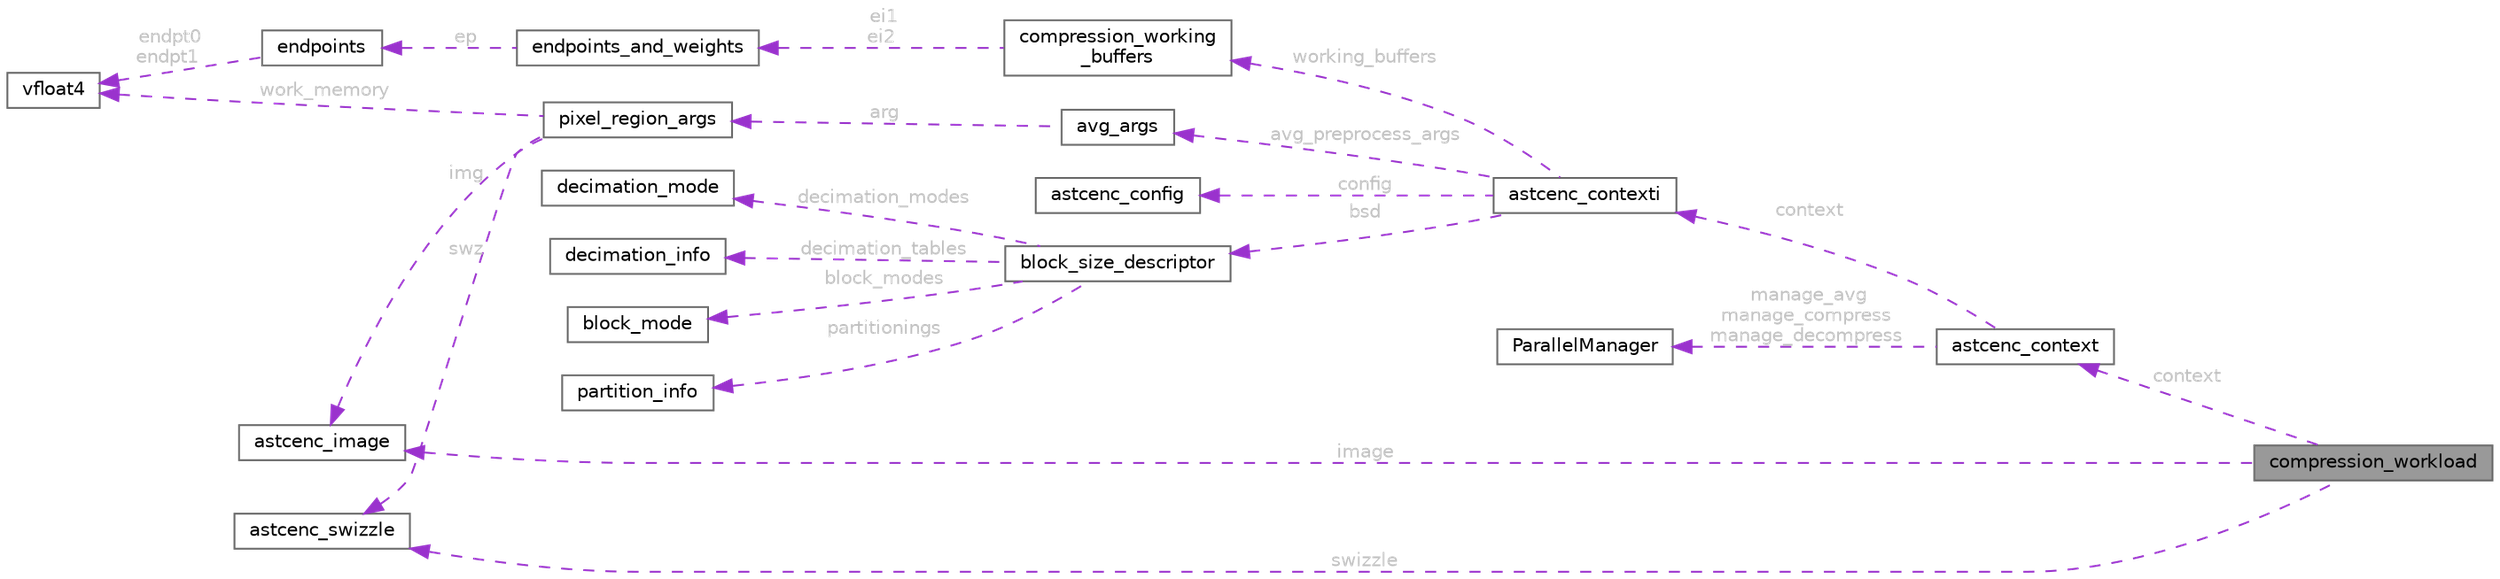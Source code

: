 digraph "compression_workload"
{
 // LATEX_PDF_SIZE
  bgcolor="transparent";
  edge [fontname=Helvetica,fontsize=10,labelfontname=Helvetica,labelfontsize=10];
  node [fontname=Helvetica,fontsize=10,shape=box,height=0.2,width=0.4];
  rankdir="LR";
  Node1 [id="Node000001",label="compression_workload",height=0.2,width=0.4,color="gray40", fillcolor="grey60", style="filled", fontcolor="black",tooltip="Compression workload definition for worker threads."];
  Node2 -> Node1 [id="edge1_Node000001_Node000002",dir="back",color="darkorchid3",style="dashed",tooltip=" ",label=" context",fontcolor="grey" ];
  Node2 [id="Node000002",label="astcenc_context",height=0.2,width=0.4,color="gray40", fillcolor="white", style="filled",URL="$structastcenc__context.html",tooltip="The astcenc compression context."];
  Node3 -> Node2 [id="edge2_Node000002_Node000003",dir="back",color="darkorchid3",style="dashed",tooltip=" ",label=" context",fontcolor="grey" ];
  Node3 [id="Node000003",label="astcenc_contexti",height=0.2,width=0.4,color="gray40", fillcolor="white", style="filled",URL="$structastcenc__contexti.html",tooltip="The astcenc compression context."];
  Node4 -> Node3 [id="edge3_Node000003_Node000004",dir="back",color="darkorchid3",style="dashed",tooltip=" ",label=" config",fontcolor="grey" ];
  Node4 [id="Node000004",label="astcenc_config",height=0.2,width=0.4,color="gray40", fillcolor="white", style="filled",URL="$structastcenc__config.html",tooltip="The config structure."];
  Node5 -> Node3 [id="edge4_Node000003_Node000005",dir="back",color="darkorchid3",style="dashed",tooltip=" ",label=" bsd",fontcolor="grey" ];
  Node5 [id="Node000005",label="block_size_descriptor",height=0.2,width=0.4,color="gray40", fillcolor="white", style="filled",URL="$structblock__size__descriptor.html",tooltip="Data tables for a single block size."];
  Node6 -> Node5 [id="edge5_Node000005_Node000006",dir="back",color="darkorchid3",style="dashed",tooltip=" ",label=" decimation_modes",fontcolor="grey" ];
  Node6 [id="Node000006",label="decimation_mode",height=0.2,width=0.4,color="gray40", fillcolor="white", style="filled",URL="$structdecimation__mode.html",tooltip="Metadata for single decimation mode for a specific block size."];
  Node7 -> Node5 [id="edge6_Node000005_Node000007",dir="back",color="darkorchid3",style="dashed",tooltip=" ",label=" decimation_tables",fontcolor="grey" ];
  Node7 [id="Node000007",label="decimation_info",height=0.2,width=0.4,color="gray40", fillcolor="white", style="filled",URL="$structdecimation__info.html",tooltip="The weight grid information for a single decimation pattern."];
  Node8 -> Node5 [id="edge7_Node000005_Node000008",dir="back",color="darkorchid3",style="dashed",tooltip=" ",label=" block_modes",fontcolor="grey" ];
  Node8 [id="Node000008",label="block_mode",height=0.2,width=0.4,color="gray40", fillcolor="white", style="filled",URL="$structblock__mode.html",tooltip="Metadata for single block mode for a specific block size."];
  Node9 -> Node5 [id="edge8_Node000005_Node000009",dir="back",color="darkorchid3",style="dashed",tooltip=" ",label=" partitionings",fontcolor="grey" ];
  Node9 [id="Node000009",label="partition_info",height=0.2,width=0.4,color="gray40", fillcolor="white", style="filled",URL="$structpartition__info.html",tooltip="The partition information for a single partition."];
  Node10 -> Node3 [id="edge9_Node000003_Node000010",dir="back",color="darkorchid3",style="dashed",tooltip=" ",label=" working_buffers",fontcolor="grey" ];
  Node10 [id="Node000010",label="compression_working\l_buffers",height=0.2,width=0.4,color="gray40", fillcolor="white", style="filled",URL="$structcompression__working__buffers.html",tooltip="Preallocated working buffers, allocated per thread during context creation."];
  Node11 -> Node10 [id="edge10_Node000010_Node000011",dir="back",color="darkorchid3",style="dashed",tooltip=" ",label=" ei1\nei2",fontcolor="grey" ];
  Node11 [id="Node000011",label="endpoints_and_weights",height=0.2,width=0.4,color="gray40", fillcolor="white", style="filled",URL="$structendpoints__and__weights.html",tooltip="Data structure storing the color endpoints and weights."];
  Node12 -> Node11 [id="edge11_Node000011_Node000012",dir="back",color="darkorchid3",style="dashed",tooltip=" ",label=" ep",fontcolor="grey" ];
  Node12 [id="Node000012",label="endpoints",height=0.2,width=0.4,color="gray40", fillcolor="white", style="filled",URL="$structendpoints.html",tooltip="Data structure storing the color endpoints for a block."];
  Node13 -> Node12 [id="edge12_Node000012_Node000013",dir="back",color="darkorchid3",style="dashed",tooltip=" ",label=" endpt0\nendpt1",fontcolor="grey" ];
  Node13 [id="Node000013",label="vfloat4",height=0.2,width=0.4,color="gray40", fillcolor="white", style="filled",URL="$structvfloat4.html",tooltip="4x32-bit vectors, implemented using Armv8-A NEON."];
  Node14 -> Node3 [id="edge13_Node000003_Node000014",dir="back",color="darkorchid3",style="dashed",tooltip=" ",label=" avg_preprocess_args",fontcolor="grey" ];
  Node14 [id="Node000014",label="avg_args",height=0.2,width=0.4,color="gray40", fillcolor="white", style="filled",URL="$structavg__args.html",tooltip="Parameter structure for compute_averages_proc()."];
  Node15 -> Node14 [id="edge14_Node000014_Node000015",dir="back",color="darkorchid3",style="dashed",tooltip=" ",label=" arg",fontcolor="grey" ];
  Node15 [id="Node000015",label="pixel_region_args",height=0.2,width=0.4,color="gray40", fillcolor="white", style="filled",URL="$structpixel__region__args.html",tooltip="Parameter structure for compute_pixel_region_variance()."];
  Node16 -> Node15 [id="edge15_Node000015_Node000016",dir="back",color="darkorchid3",style="dashed",tooltip=" ",label=" img",fontcolor="grey" ];
  Node16 [id="Node000016",label="astcenc_image",height=0.2,width=0.4,color="gray40", fillcolor="white", style="filled",URL="$structastcenc__image.html",tooltip="An uncompressed 2D or 3D image."];
  Node17 -> Node15 [id="edge16_Node000015_Node000017",dir="back",color="darkorchid3",style="dashed",tooltip=" ",label=" swz",fontcolor="grey" ];
  Node17 [id="Node000017",label="astcenc_swizzle",height=0.2,width=0.4,color="gray40", fillcolor="white", style="filled",URL="$structastcenc__swizzle.html",tooltip="A texel component swizzle."];
  Node13 -> Node15 [id="edge17_Node000015_Node000013",dir="back",color="darkorchid3",style="dashed",tooltip=" ",label=" work_memory",fontcolor="grey" ];
  Node18 -> Node2 [id="edge18_Node000002_Node000018",dir="back",color="darkorchid3",style="dashed",tooltip=" ",label=" manage_avg\nmanage_compress\nmanage_decompress",fontcolor="grey" ];
  Node18 [id="Node000018",label="ParallelManager",height=0.2,width=0.4,color="gray40", fillcolor="white", style="filled",URL="$class_parallel_manager.html",tooltip="Functions and data declarations for the outer context."];
  Node16 -> Node1 [id="edge19_Node000001_Node000016",dir="back",color="darkorchid3",style="dashed",tooltip=" ",label=" image",fontcolor="grey" ];
  Node17 -> Node1 [id="edge20_Node000001_Node000017",dir="back",color="darkorchid3",style="dashed",tooltip=" ",label=" swizzle",fontcolor="grey" ];
}
